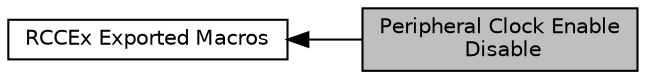 digraph "Peripheral Clock Enable Disable"
{
  edge [fontname="Helvetica",fontsize="10",labelfontname="Helvetica",labelfontsize="10"];
  node [fontname="Helvetica",fontsize="10",shape=box];
  rankdir=LR;
  Node2 [label="RCCEx Exported Macros",height=0.2,width=0.4,color="black", fillcolor="white", style="filled",URL="$group___r_c_c_ex___exported___macros.html",tooltip=" "];
  Node1 [label="Peripheral Clock Enable\l Disable",height=0.2,width=0.4,color="black", fillcolor="grey75", style="filled", fontcolor="black",tooltip="Enable or disable the AHB1 peripheral clock."];
  Node2->Node1 [shape=plaintext, dir="back", style="solid"];
}
